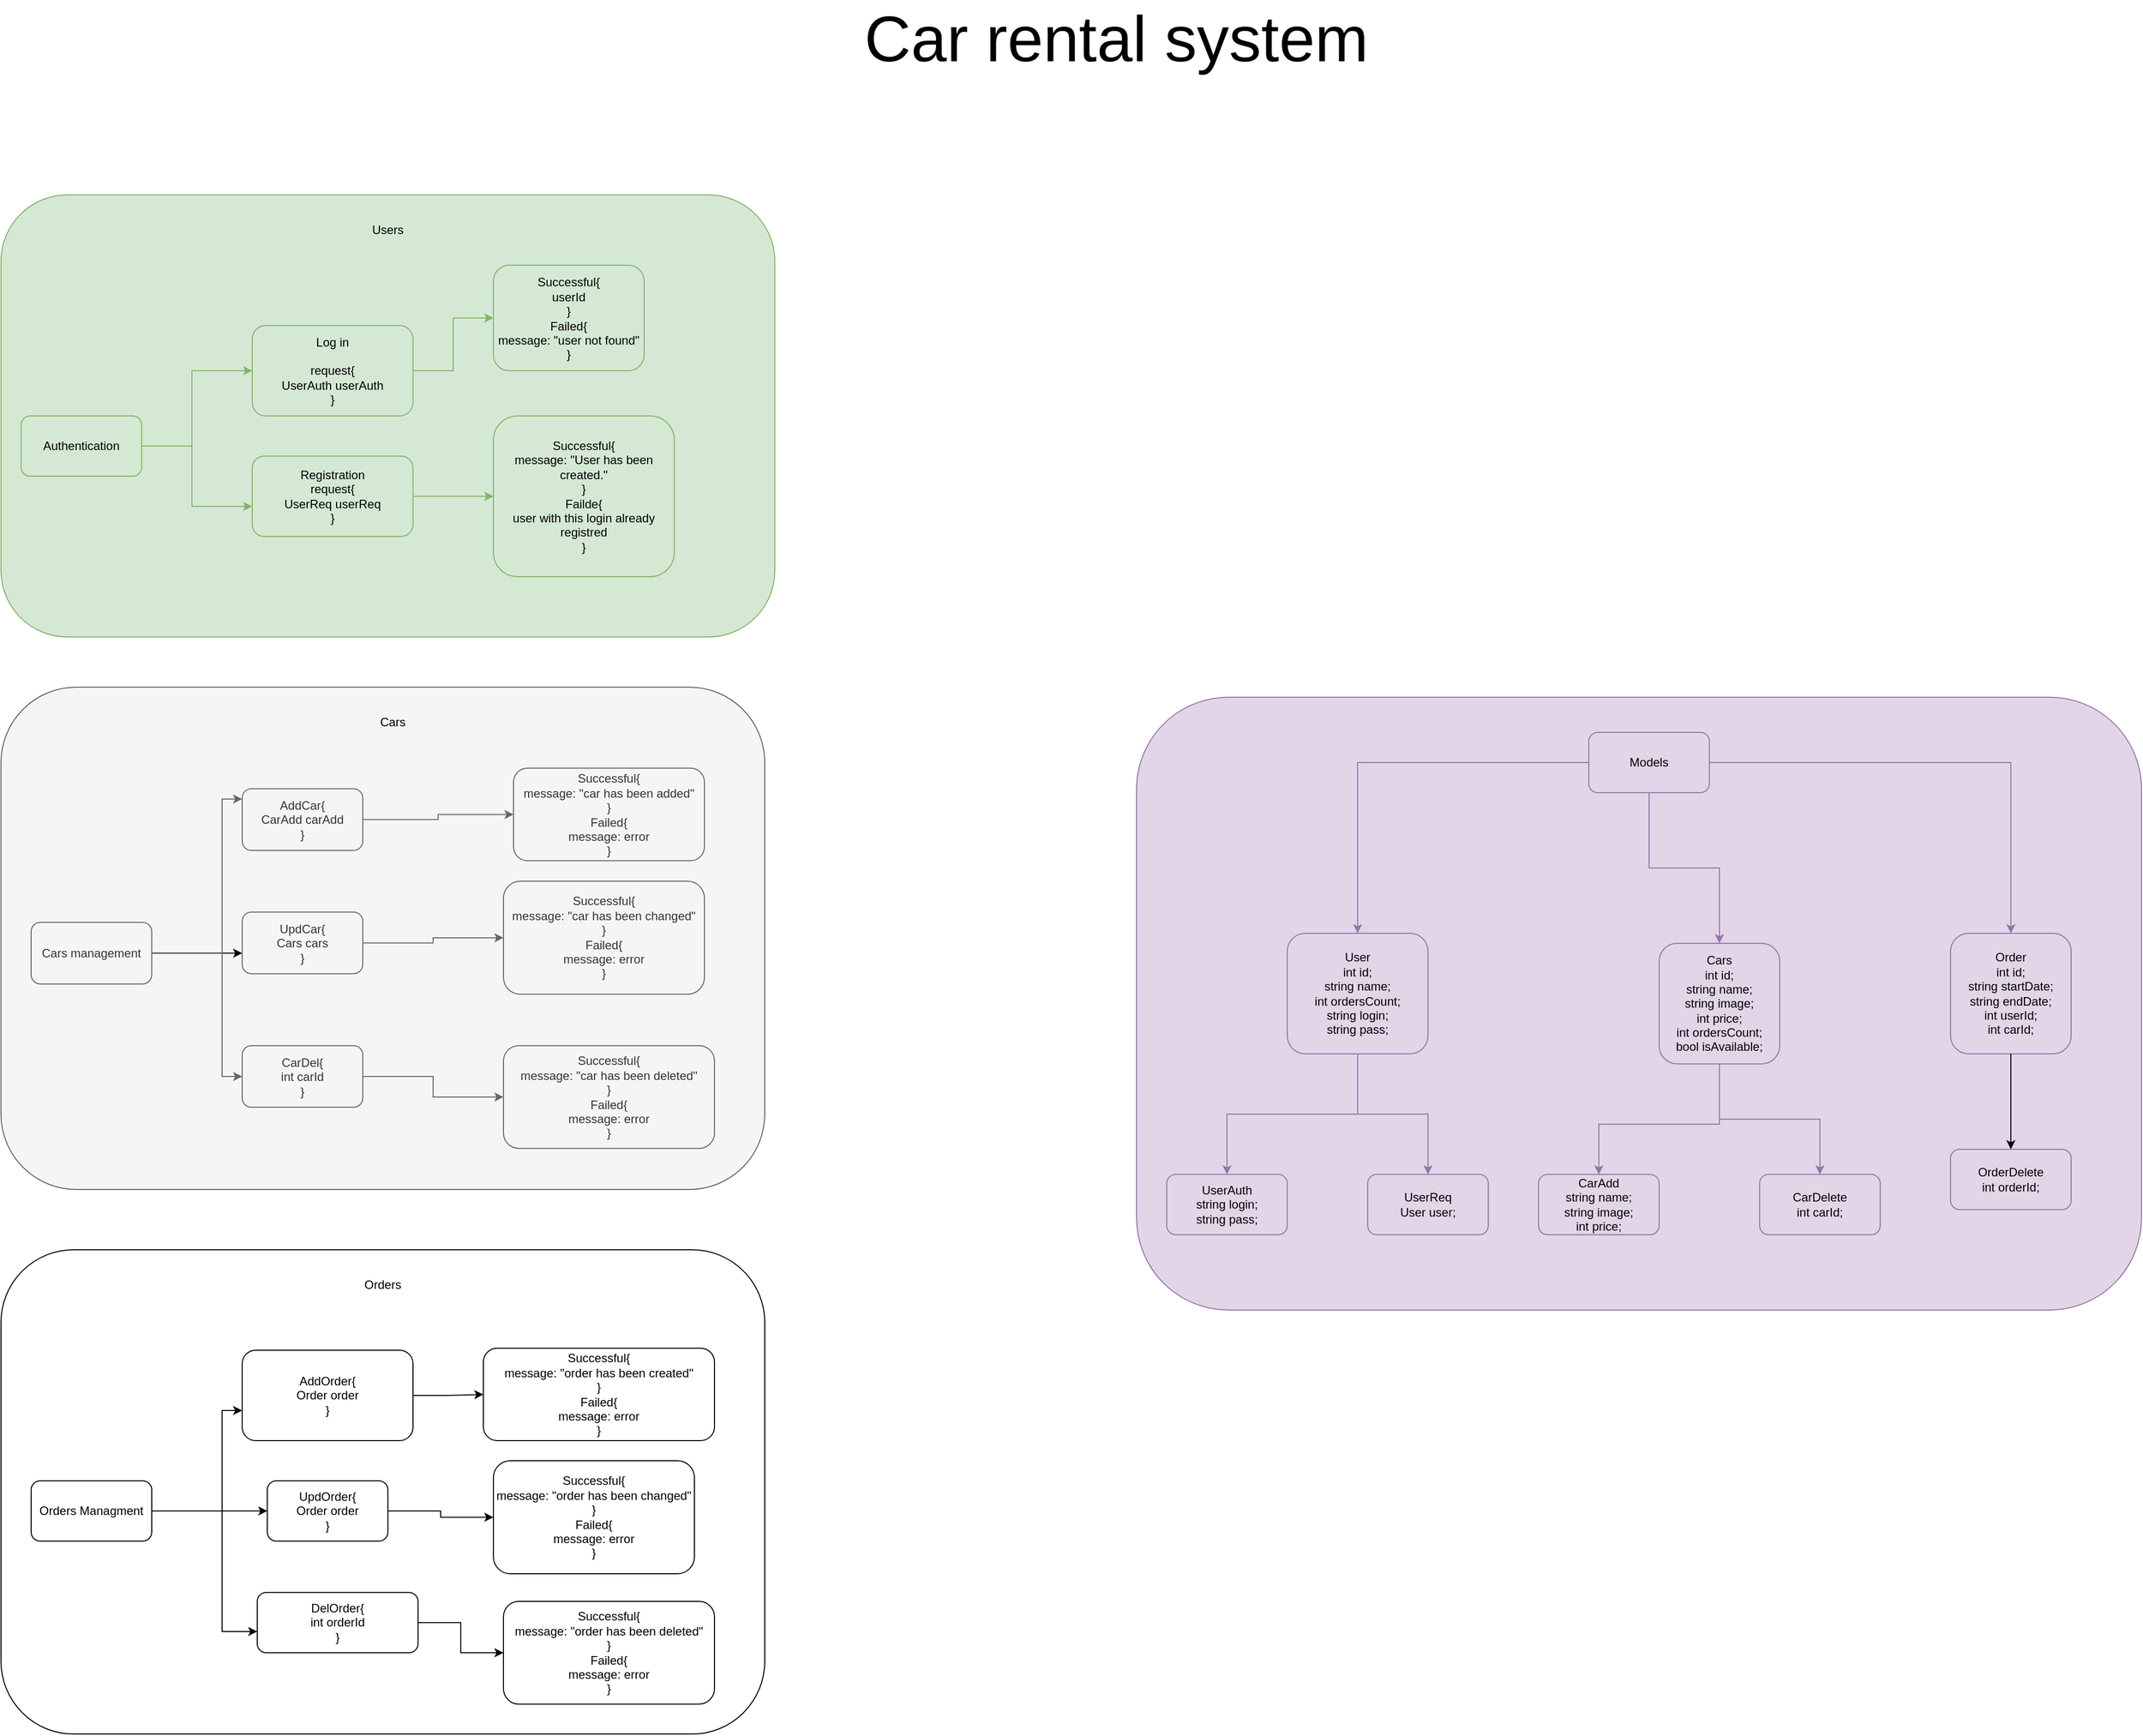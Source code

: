 <mxfile version="22.1.5" type="github">
  <diagram name="Страница — 1" id="gX5QVnBPWUQICoui4-p0">
    <mxGraphModel dx="4200" dy="2228" grid="1" gridSize="10" guides="1" tooltips="1" connect="1" arrows="1" fold="1" page="1" pageScale="1" pageWidth="3000" pageHeight="3000" math="0" shadow="0">
      <root>
        <mxCell id="0" />
        <mxCell id="1" parent="0" />
        <mxCell id="NpU9XMhVVGKhABVKQ77v-6" value="&lt;font style=&quot;font-size: 64px;&quot;&gt;Car rental system&lt;/font&gt;" style="text;html=1;strokeColor=none;fillColor=none;align=center;verticalAlign=middle;whiteSpace=wrap;rounded=0;" parent="1" vertex="1">
          <mxGeometry x="1150" y="70" width="700" height="30" as="geometry" />
        </mxCell>
        <mxCell id="h4NKM3wreXdGoletls02-38" value="" style="group" vertex="1" connectable="0" parent="1">
          <mxGeometry x="390" y="730" width="760" height="500" as="geometry" />
        </mxCell>
        <mxCell id="h4NKM3wreXdGoletls02-34" value="" style="rounded=1;whiteSpace=wrap;html=1;fillColor=#f5f5f5;strokeColor=#666666;fontColor=#333333;" vertex="1" parent="h4NKM3wreXdGoletls02-38">
          <mxGeometry width="760" height="500" as="geometry" />
        </mxCell>
        <mxCell id="h4NKM3wreXdGoletls02-45" value="" style="edgeStyle=orthogonalEdgeStyle;rounded=0;orthogonalLoop=1;jettySize=auto;html=1;" edge="1" parent="h4NKM3wreXdGoletls02-38" source="h4NKM3wreXdGoletls02-21" target="h4NKM3wreXdGoletls02-25">
          <mxGeometry relative="1" as="geometry">
            <Array as="points">
              <mxPoint x="220" y="265" />
              <mxPoint x="220" y="265" />
            </Array>
          </mxGeometry>
        </mxCell>
        <mxCell id="h4NKM3wreXdGoletls02-21" value="Cars management" style="rounded=1;whiteSpace=wrap;html=1;fillColor=#f5f5f5;strokeColor=#666666;fontColor=#333333;" vertex="1" parent="h4NKM3wreXdGoletls02-38">
          <mxGeometry x="30" y="234.091" width="120" height="61.364" as="geometry" />
        </mxCell>
        <mxCell id="h4NKM3wreXdGoletls02-23" value="AddCar{&lt;br&gt;CarAdd carAdd&lt;br&gt;}" style="whiteSpace=wrap;html=1;rounded=1;fillColor=#f5f5f5;strokeColor=#666666;fontColor=#333333;" vertex="1" parent="h4NKM3wreXdGoletls02-38">
          <mxGeometry x="240" y="101.136" width="120" height="61.364" as="geometry" />
        </mxCell>
        <mxCell id="h4NKM3wreXdGoletls02-19" value="" style="edgeStyle=orthogonalEdgeStyle;rounded=0;orthogonalLoop=1;jettySize=auto;html=1;fillColor=#f5f5f5;strokeColor=#666666;" edge="1" parent="h4NKM3wreXdGoletls02-38" source="h4NKM3wreXdGoletls02-21" target="h4NKM3wreXdGoletls02-23">
          <mxGeometry relative="1" as="geometry">
            <Array as="points">
              <mxPoint x="220" y="264.773" />
              <mxPoint x="220" y="111.364" />
            </Array>
          </mxGeometry>
        </mxCell>
        <mxCell id="h4NKM3wreXdGoletls02-25" value="UpdCar{&lt;br&gt;Cars cars&lt;br&gt;}" style="whiteSpace=wrap;html=1;rounded=1;fillColor=#f5f5f5;strokeColor=#666666;fontColor=#333333;" vertex="1" parent="h4NKM3wreXdGoletls02-38">
          <mxGeometry x="240" y="223.864" width="120" height="61.364" as="geometry" />
        </mxCell>
        <mxCell id="h4NKM3wreXdGoletls02-22" value="" style="edgeStyle=orthogonalEdgeStyle;rounded=0;orthogonalLoop=1;jettySize=auto;html=1;fillColor=#f5f5f5;strokeColor=#666666;" edge="1" parent="h4NKM3wreXdGoletls02-38" source="h4NKM3wreXdGoletls02-23" target="h4NKM3wreXdGoletls02-26">
          <mxGeometry relative="1" as="geometry" />
        </mxCell>
        <mxCell id="h4NKM3wreXdGoletls02-24" value="" style="edgeStyle=orthogonalEdgeStyle;rounded=0;orthogonalLoop=1;jettySize=auto;html=1;fillColor=#f5f5f5;strokeColor=#666666;" edge="1" parent="h4NKM3wreXdGoletls02-38" source="h4NKM3wreXdGoletls02-25" target="h4NKM3wreXdGoletls02-27">
          <mxGeometry relative="1" as="geometry" />
        </mxCell>
        <mxCell id="h4NKM3wreXdGoletls02-29" value="CarDel{&lt;br&gt;int carId&lt;br&gt;}" style="whiteSpace=wrap;html=1;rounded=1;fillColor=#f5f5f5;strokeColor=#666666;fontColor=#333333;" vertex="1" parent="h4NKM3wreXdGoletls02-38">
          <mxGeometry x="240" y="356.818" width="120" height="61.364" as="geometry" />
        </mxCell>
        <mxCell id="h4NKM3wreXdGoletls02-20" value="" style="edgeStyle=orthogonalEdgeStyle;rounded=0;orthogonalLoop=1;jettySize=auto;html=1;fillColor=#f5f5f5;strokeColor=#666666;" edge="1" parent="h4NKM3wreXdGoletls02-38" source="h4NKM3wreXdGoletls02-21" target="h4NKM3wreXdGoletls02-29">
          <mxGeometry relative="1" as="geometry">
            <Array as="points">
              <mxPoint x="220" y="264.773" />
              <mxPoint x="220" y="387.5" />
            </Array>
          </mxGeometry>
        </mxCell>
        <mxCell id="h4NKM3wreXdGoletls02-30" value="Successful{&lt;br style=&quot;border-color: var(--border-color);&quot;&gt;message: &quot;car has been deleted&quot;&lt;br style=&quot;border-color: var(--border-color);&quot;&gt;}&lt;br style=&quot;border-color: var(--border-color);&quot;&gt;Failed{&lt;br style=&quot;border-color: var(--border-color);&quot;&gt;message: error&lt;br style=&quot;border-color: var(--border-color);&quot;&gt;}" style="whiteSpace=wrap;html=1;rounded=1;fillColor=#f5f5f5;strokeColor=#666666;fontColor=#333333;" vertex="1" parent="h4NKM3wreXdGoletls02-38">
          <mxGeometry x="500" y="356.818" width="210" height="102.273" as="geometry" />
        </mxCell>
        <mxCell id="h4NKM3wreXdGoletls02-28" value="" style="edgeStyle=orthogonalEdgeStyle;rounded=0;orthogonalLoop=1;jettySize=auto;html=1;fillColor=#f5f5f5;strokeColor=#666666;" edge="1" parent="h4NKM3wreXdGoletls02-38" source="h4NKM3wreXdGoletls02-29" target="h4NKM3wreXdGoletls02-30">
          <mxGeometry relative="1" as="geometry" />
        </mxCell>
        <mxCell id="h4NKM3wreXdGoletls02-27" value="Successful{&lt;br&gt;message: &quot;car has been changed&quot;&lt;br&gt;}&lt;br&gt;Failed{&lt;br&gt;message: error&lt;br&gt;}" style="whiteSpace=wrap;html=1;rounded=1;fillColor=#f5f5f5;strokeColor=#666666;fontColor=#333333;" vertex="1" parent="h4NKM3wreXdGoletls02-38">
          <mxGeometry x="500" y="193.182" width="200" height="112.5" as="geometry" />
        </mxCell>
        <mxCell id="h4NKM3wreXdGoletls02-26" value="Successful{&lt;br&gt;message: &quot;car has been added&quot;&lt;br&gt;}&lt;br&gt;Failed{&lt;br&gt;message: error&lt;br&gt;}" style="whiteSpace=wrap;html=1;rounded=1;fillColor=#f5f5f5;strokeColor=#666666;fontColor=#333333;" vertex="1" parent="h4NKM3wreXdGoletls02-38">
          <mxGeometry x="510" y="80.682" width="190" height="92.045" as="geometry" />
        </mxCell>
        <mxCell id="h4NKM3wreXdGoletls02-37" value="Cars" style="text;html=1;strokeColor=none;fillColor=none;align=center;verticalAlign=middle;whiteSpace=wrap;rounded=0;" vertex="1" parent="h4NKM3wreXdGoletls02-38">
          <mxGeometry x="360" y="20" width="60" height="30" as="geometry" />
        </mxCell>
        <mxCell id="h4NKM3wreXdGoletls02-41" value="" style="group" vertex="1" connectable="0" parent="1">
          <mxGeometry x="390" y="240" width="770" height="440" as="geometry" />
        </mxCell>
        <mxCell id="h4NKM3wreXdGoletls02-39" value="" style="rounded=1;whiteSpace=wrap;html=1;fillColor=#d5e8d4;strokeColor=#82b366;" vertex="1" parent="h4NKM3wreXdGoletls02-41">
          <mxGeometry width="770" height="440" as="geometry" />
        </mxCell>
        <mxCell id="NpU9XMhVVGKhABVKQ77v-34" value="" style="edgeStyle=orthogonalEdgeStyle;rounded=0;orthogonalLoop=1;jettySize=auto;html=1;fillColor=#d5e8d4;strokeColor=#82b366;" parent="h4NKM3wreXdGoletls02-41" target="NpU9XMhVVGKhABVKQ77v-33" edge="1">
          <mxGeometry relative="1" as="geometry">
            <mxPoint x="110.0" y="250.037" as="sourcePoint" />
            <Array as="points">
              <mxPoint x="190" y="250" />
              <mxPoint x="190" y="310" />
            </Array>
          </mxGeometry>
        </mxCell>
        <mxCell id="NpU9XMhVVGKhABVKQ77v-5" value="Authentication" style="rounded=1;whiteSpace=wrap;html=1;fillColor=#d5e8d4;strokeColor=#82b366;" parent="h4NKM3wreXdGoletls02-41" vertex="1">
          <mxGeometry x="20" y="220" width="120" height="60" as="geometry" />
        </mxCell>
        <mxCell id="NpU9XMhVVGKhABVKQ77v-7" value="Log in&lt;br&gt;&lt;br&gt;request{&lt;br&gt;UserAuth userAuth&lt;br&gt;}" style="whiteSpace=wrap;html=1;rounded=1;fillColor=#d5e8d4;strokeColor=#82b366;" parent="h4NKM3wreXdGoletls02-41" vertex="1">
          <mxGeometry x="250" y="130" width="160" height="90" as="geometry" />
        </mxCell>
        <mxCell id="NpU9XMhVVGKhABVKQ77v-31" value="" style="edgeStyle=orthogonalEdgeStyle;rounded=0;orthogonalLoop=1;jettySize=auto;html=1;fillColor=#d5e8d4;strokeColor=#82b366;" parent="h4NKM3wreXdGoletls02-41" source="NpU9XMhVVGKhABVKQ77v-5" target="NpU9XMhVVGKhABVKQ77v-7" edge="1">
          <mxGeometry relative="1" as="geometry">
            <Array as="points">
              <mxPoint x="190" y="250" />
              <mxPoint x="190" y="175" />
            </Array>
          </mxGeometry>
        </mxCell>
        <mxCell id="NpU9XMhVVGKhABVKQ77v-29" value="Successful{&lt;br&gt;userId&lt;br&gt;}&lt;br&gt;Failed{&lt;br&gt;message: &quot;user not found&lt;span style=&quot;background-color: initial;&quot;&gt;&quot;&lt;br&gt;&lt;/span&gt;}" style="whiteSpace=wrap;html=1;rounded=1;fillColor=#d5e8d4;strokeColor=#82b366;" parent="h4NKM3wreXdGoletls02-41" vertex="1">
          <mxGeometry x="490" y="70" width="150" height="105" as="geometry" />
        </mxCell>
        <mxCell id="NpU9XMhVVGKhABVKQ77v-30" value="" style="edgeStyle=orthogonalEdgeStyle;rounded=0;orthogonalLoop=1;jettySize=auto;html=1;fillColor=#d5e8d4;strokeColor=#82b366;" parent="h4NKM3wreXdGoletls02-41" source="NpU9XMhVVGKhABVKQ77v-7" target="NpU9XMhVVGKhABVKQ77v-29" edge="1">
          <mxGeometry relative="1" as="geometry" />
        </mxCell>
        <mxCell id="NpU9XMhVVGKhABVKQ77v-33" value="Registration&lt;br&gt;request{&lt;br&gt;UserReq userReq&lt;br&gt;}" style="whiteSpace=wrap;html=1;rounded=1;fillColor=#d5e8d4;strokeColor=#82b366;" parent="h4NKM3wreXdGoletls02-41" vertex="1">
          <mxGeometry x="250" y="260" width="160" height="80" as="geometry" />
        </mxCell>
        <mxCell id="NpU9XMhVVGKhABVKQ77v-36" value="Successful{&lt;br&gt;message: &quot;User has been created.&lt;span style=&quot;background-color: initial;&quot;&gt;&quot;&lt;/span&gt;&lt;br&gt;}&lt;br&gt;Failde{&lt;br&gt;user with this login already registred&lt;br&gt;}" style="whiteSpace=wrap;html=1;rounded=1;fillColor=#d5e8d4;strokeColor=#82b366;" parent="h4NKM3wreXdGoletls02-41" vertex="1">
          <mxGeometry x="490" y="220" width="180" height="160" as="geometry" />
        </mxCell>
        <mxCell id="NpU9XMhVVGKhABVKQ77v-37" value="" style="edgeStyle=orthogonalEdgeStyle;rounded=0;orthogonalLoop=1;jettySize=auto;html=1;fillColor=#d5e8d4;strokeColor=#82b366;" parent="h4NKM3wreXdGoletls02-41" source="NpU9XMhVVGKhABVKQ77v-33" target="NpU9XMhVVGKhABVKQ77v-36" edge="1">
          <mxGeometry relative="1" as="geometry" />
        </mxCell>
        <mxCell id="h4NKM3wreXdGoletls02-40" value="Users" style="text;html=1;strokeColor=none;fillColor=none;align=center;verticalAlign=middle;whiteSpace=wrap;rounded=0;" vertex="1" parent="h4NKM3wreXdGoletls02-41">
          <mxGeometry x="355" y="20" width="60" height="30" as="geometry" />
        </mxCell>
        <mxCell id="h4NKM3wreXdGoletls02-43" value="" style="group" vertex="1" connectable="0" parent="1">
          <mxGeometry x="1520" y="740" width="1000" height="610" as="geometry" />
        </mxCell>
        <mxCell id="h4NKM3wreXdGoletls02-42" value="" style="rounded=1;whiteSpace=wrap;html=1;fillColor=#e1d5e7;strokeColor=#9673a6;" vertex="1" parent="h4NKM3wreXdGoletls02-43">
          <mxGeometry width="1000" height="610" as="geometry" />
        </mxCell>
        <mxCell id="NpU9XMhVVGKhABVKQ77v-10" value="Models" style="rounded=1;whiteSpace=wrap;html=1;fillColor=#e1d5e7;strokeColor=#9673a6;" parent="h4NKM3wreXdGoletls02-43" vertex="1">
          <mxGeometry x="450" y="35" width="120" height="60" as="geometry" />
        </mxCell>
        <mxCell id="NpU9XMhVVGKhABVKQ77v-11" value="User&lt;br&gt;int id;&lt;br&gt;string name;&lt;br&gt;int ordersCount;&lt;br&gt;string login;&lt;br&gt;string pass;" style="whiteSpace=wrap;html=1;rounded=1;fillColor=#e1d5e7;strokeColor=#9673a6;" parent="h4NKM3wreXdGoletls02-43" vertex="1">
          <mxGeometry x="150" y="235" width="140" height="120" as="geometry" />
        </mxCell>
        <mxCell id="NpU9XMhVVGKhABVKQ77v-12" value="" style="edgeStyle=orthogonalEdgeStyle;rounded=0;orthogonalLoop=1;jettySize=auto;html=1;fillColor=#e1d5e7;strokeColor=#9673a6;" parent="h4NKM3wreXdGoletls02-43" source="NpU9XMhVVGKhABVKQ77v-10" target="NpU9XMhVVGKhABVKQ77v-11" edge="1">
          <mxGeometry relative="1" as="geometry" />
        </mxCell>
        <mxCell id="NpU9XMhVVGKhABVKQ77v-13" value="Cars&lt;br&gt;int id;&lt;br&gt;string name;&lt;br&gt;string image;&lt;br&gt;int price;&lt;br&gt;int ordersCount;&lt;br&gt;bool isAvailable;" style="whiteSpace=wrap;html=1;rounded=1;fillColor=#e1d5e7;strokeColor=#9673a6;" parent="h4NKM3wreXdGoletls02-43" vertex="1">
          <mxGeometry x="520" y="245" width="120" height="120" as="geometry" />
        </mxCell>
        <mxCell id="NpU9XMhVVGKhABVKQ77v-14" value="" style="edgeStyle=orthogonalEdgeStyle;rounded=0;orthogonalLoop=1;jettySize=auto;html=1;fillColor=#e1d5e7;strokeColor=#9673a6;" parent="h4NKM3wreXdGoletls02-43" source="NpU9XMhVVGKhABVKQ77v-10" target="NpU9XMhVVGKhABVKQ77v-13" edge="1">
          <mxGeometry relative="1" as="geometry" />
        </mxCell>
        <mxCell id="NpU9XMhVVGKhABVKQ77v-15" value="Order&lt;br&gt;int id;&lt;br&gt;string startDate;&lt;br&gt;string endDate;&lt;br&gt;int userId;&lt;br&gt;int carId;" style="whiteSpace=wrap;html=1;rounded=1;fillColor=#e1d5e7;strokeColor=#9673a6;" parent="h4NKM3wreXdGoletls02-43" vertex="1">
          <mxGeometry x="810" y="235" width="120" height="120" as="geometry" />
        </mxCell>
        <mxCell id="NpU9XMhVVGKhABVKQ77v-16" value="" style="edgeStyle=orthogonalEdgeStyle;rounded=0;orthogonalLoop=1;jettySize=auto;html=1;fillColor=#e1d5e7;strokeColor=#9673a6;" parent="h4NKM3wreXdGoletls02-43" source="NpU9XMhVVGKhABVKQ77v-10" target="NpU9XMhVVGKhABVKQ77v-15" edge="1">
          <mxGeometry relative="1" as="geometry" />
        </mxCell>
        <mxCell id="NpU9XMhVVGKhABVKQ77v-19" value="UserAuth&lt;br&gt;string login;&lt;br&gt;string pass;" style="whiteSpace=wrap;html=1;rounded=1;fillColor=#e1d5e7;strokeColor=#9673a6;" parent="h4NKM3wreXdGoletls02-43" vertex="1">
          <mxGeometry x="30" y="475" width="120" height="60" as="geometry" />
        </mxCell>
        <mxCell id="NpU9XMhVVGKhABVKQ77v-20" value="" style="edgeStyle=orthogonalEdgeStyle;rounded=0;orthogonalLoop=1;jettySize=auto;html=1;fillColor=#e1d5e7;strokeColor=#9673a6;" parent="h4NKM3wreXdGoletls02-43" source="NpU9XMhVVGKhABVKQ77v-11" target="NpU9XMhVVGKhABVKQ77v-19" edge="1">
          <mxGeometry relative="1" as="geometry" />
        </mxCell>
        <mxCell id="NpU9XMhVVGKhABVKQ77v-21" value="CarAdd&lt;br&gt;string name;&lt;br&gt;string image;&lt;br&gt;int price;" style="whiteSpace=wrap;html=1;rounded=1;fillColor=#e1d5e7;strokeColor=#9673a6;" parent="h4NKM3wreXdGoletls02-43" vertex="1">
          <mxGeometry x="400" y="475" width="120" height="60" as="geometry" />
        </mxCell>
        <mxCell id="NpU9XMhVVGKhABVKQ77v-22" value="" style="edgeStyle=orthogonalEdgeStyle;rounded=0;orthogonalLoop=1;jettySize=auto;html=1;fillColor=#e1d5e7;strokeColor=#9673a6;" parent="h4NKM3wreXdGoletls02-43" source="NpU9XMhVVGKhABVKQ77v-13" target="NpU9XMhVVGKhABVKQ77v-21" edge="1">
          <mxGeometry relative="1" as="geometry">
            <Array as="points">
              <mxPoint x="580" y="425" />
              <mxPoint x="460" y="425" />
            </Array>
          </mxGeometry>
        </mxCell>
        <mxCell id="NpU9XMhVVGKhABVKQ77v-25" value="UserReq&lt;br&gt;User user;" style="whiteSpace=wrap;html=1;rounded=1;fillColor=#e1d5e7;strokeColor=#9673a6;" parent="h4NKM3wreXdGoletls02-43" vertex="1">
          <mxGeometry x="230" y="475" width="120" height="60" as="geometry" />
        </mxCell>
        <mxCell id="NpU9XMhVVGKhABVKQ77v-26" value="" style="edgeStyle=orthogonalEdgeStyle;rounded=0;orthogonalLoop=1;jettySize=auto;html=1;fillColor=#e1d5e7;strokeColor=#9673a6;" parent="h4NKM3wreXdGoletls02-43" source="NpU9XMhVVGKhABVKQ77v-11" target="NpU9XMhVVGKhABVKQ77v-25" edge="1">
          <mxGeometry relative="1" as="geometry" />
        </mxCell>
        <mxCell id="h4NKM3wreXdGoletls02-10" value="CarDelete&lt;br&gt;int carId;" style="whiteSpace=wrap;html=1;rounded=1;fillColor=#e1d5e7;strokeColor=#9673a6;" vertex="1" parent="h4NKM3wreXdGoletls02-43">
          <mxGeometry x="620" y="475" width="120" height="60" as="geometry" />
        </mxCell>
        <mxCell id="h4NKM3wreXdGoletls02-11" value="" style="edgeStyle=orthogonalEdgeStyle;rounded=0;orthogonalLoop=1;jettySize=auto;html=1;fillColor=#e1d5e7;strokeColor=#9673a6;" edge="1" parent="h4NKM3wreXdGoletls02-43" source="NpU9XMhVVGKhABVKQ77v-13" target="h4NKM3wreXdGoletls02-10">
          <mxGeometry relative="1" as="geometry" />
        </mxCell>
        <mxCell id="h4NKM3wreXdGoletls02-51" value="OrderDelete&lt;br&gt;int orderId;" style="whiteSpace=wrap;html=1;fillColor=#e1d5e7;strokeColor=#9673a6;rounded=1;" vertex="1" parent="h4NKM3wreXdGoletls02-43">
          <mxGeometry x="810" y="450" width="120" height="60" as="geometry" />
        </mxCell>
        <mxCell id="h4NKM3wreXdGoletls02-52" value="" style="edgeStyle=orthogonalEdgeStyle;rounded=0;orthogonalLoop=1;jettySize=auto;html=1;" edge="1" parent="h4NKM3wreXdGoletls02-43" source="NpU9XMhVVGKhABVKQ77v-15" target="h4NKM3wreXdGoletls02-51">
          <mxGeometry relative="1" as="geometry" />
        </mxCell>
        <mxCell id="h4NKM3wreXdGoletls02-113" value="" style="group" vertex="1" connectable="0" parent="1">
          <mxGeometry x="390" y="1290" width="760" height="482.05" as="geometry" />
        </mxCell>
        <mxCell id="h4NKM3wreXdGoletls02-111" value="" style="rounded=1;whiteSpace=wrap;html=1;" vertex="1" parent="h4NKM3wreXdGoletls02-113">
          <mxGeometry width="760" height="482.05" as="geometry" />
        </mxCell>
        <mxCell id="h4NKM3wreXdGoletls02-48" value="Orders Managment" style="rounded=1;whiteSpace=wrap;html=1;" vertex="1" parent="h4NKM3wreXdGoletls02-113">
          <mxGeometry x="30" y="230" width="120" height="60" as="geometry" />
        </mxCell>
        <mxCell id="h4NKM3wreXdGoletls02-49" value="AddOrder{&lt;br&gt;Order order&lt;br&gt;}" style="whiteSpace=wrap;html=1;rounded=1;" vertex="1" parent="h4NKM3wreXdGoletls02-113">
          <mxGeometry x="240" y="100" width="170" height="90" as="geometry" />
        </mxCell>
        <mxCell id="h4NKM3wreXdGoletls02-50" value="" style="edgeStyle=orthogonalEdgeStyle;rounded=0;orthogonalLoop=1;jettySize=auto;html=1;" edge="1" parent="h4NKM3wreXdGoletls02-113" source="h4NKM3wreXdGoletls02-48" target="h4NKM3wreXdGoletls02-49">
          <mxGeometry relative="1" as="geometry">
            <Array as="points">
              <mxPoint x="220" y="260" />
              <mxPoint x="220" y="160" />
            </Array>
          </mxGeometry>
        </mxCell>
        <mxCell id="h4NKM3wreXdGoletls02-69" value="Successful{&lt;br&gt;message: &quot;order has been created&quot;&lt;br&gt;}&lt;br&gt;Failed{&lt;br&gt;message: error&lt;br&gt;}" style="whiteSpace=wrap;html=1;rounded=1;" vertex="1" parent="h4NKM3wreXdGoletls02-113">
          <mxGeometry x="480" y="97.95" width="230" height="92.05" as="geometry" />
        </mxCell>
        <mxCell id="h4NKM3wreXdGoletls02-70" value="" style="edgeStyle=orthogonalEdgeStyle;rounded=0;orthogonalLoop=1;jettySize=auto;html=1;" edge="1" parent="h4NKM3wreXdGoletls02-113" source="h4NKM3wreXdGoletls02-49" target="h4NKM3wreXdGoletls02-69">
          <mxGeometry relative="1" as="geometry" />
        </mxCell>
        <mxCell id="h4NKM3wreXdGoletls02-71" value="DelOrder{&lt;br&gt;int orderId&lt;br&gt;}" style="whiteSpace=wrap;html=1;rounded=1;" vertex="1" parent="h4NKM3wreXdGoletls02-113">
          <mxGeometry x="255" y="341.13" width="160" height="60" as="geometry" />
        </mxCell>
        <mxCell id="h4NKM3wreXdGoletls02-72" value="" style="edgeStyle=orthogonalEdgeStyle;rounded=0;orthogonalLoop=1;jettySize=auto;html=1;" edge="1" parent="h4NKM3wreXdGoletls02-113" source="h4NKM3wreXdGoletls02-48" target="h4NKM3wreXdGoletls02-71">
          <mxGeometry relative="1" as="geometry">
            <Array as="points">
              <mxPoint x="220" y="260" />
              <mxPoint x="220" y="380" />
            </Array>
          </mxGeometry>
        </mxCell>
        <mxCell id="h4NKM3wreXdGoletls02-89" value="Successful{&lt;br style=&quot;border-color: var(--border-color);&quot;&gt;message: &quot;order has been deleted&quot;&lt;br style=&quot;border-color: var(--border-color);&quot;&gt;}&lt;br style=&quot;border-color: var(--border-color);&quot;&gt;Failed{&lt;br style=&quot;border-color: var(--border-color);&quot;&gt;message: error&lt;br style=&quot;border-color: var(--border-color);&quot;&gt;}" style="whiteSpace=wrap;html=1;rounded=1;" vertex="1" parent="h4NKM3wreXdGoletls02-113">
          <mxGeometry x="500" y="349.998" width="210" height="102.273" as="geometry" />
        </mxCell>
        <mxCell id="h4NKM3wreXdGoletls02-90" value="" style="edgeStyle=orthogonalEdgeStyle;rounded=0;orthogonalLoop=1;jettySize=auto;html=1;" edge="1" parent="h4NKM3wreXdGoletls02-113" source="h4NKM3wreXdGoletls02-71" target="h4NKM3wreXdGoletls02-89">
          <mxGeometry relative="1" as="geometry" />
        </mxCell>
        <mxCell id="h4NKM3wreXdGoletls02-91" value="UpdOrder{&lt;br&gt;Order order&lt;br&gt;}" style="whiteSpace=wrap;html=1;rounded=1;" vertex="1" parent="h4NKM3wreXdGoletls02-113">
          <mxGeometry x="265" y="230" width="120" height="60" as="geometry" />
        </mxCell>
        <mxCell id="h4NKM3wreXdGoletls02-92" value="" style="edgeStyle=orthogonalEdgeStyle;rounded=0;orthogonalLoop=1;jettySize=auto;html=1;" edge="1" parent="h4NKM3wreXdGoletls02-113" source="h4NKM3wreXdGoletls02-48" target="h4NKM3wreXdGoletls02-91">
          <mxGeometry relative="1" as="geometry" />
        </mxCell>
        <mxCell id="h4NKM3wreXdGoletls02-109" value="Successful{&lt;br&gt;message: &quot;order has been changed&quot;&lt;br&gt;}&lt;br&gt;Failed{&lt;br&gt;message: error&lt;br&gt;}" style="whiteSpace=wrap;html=1;rounded=1;" vertex="1" parent="h4NKM3wreXdGoletls02-113">
          <mxGeometry x="490" y="210.002" width="200" height="112.5" as="geometry" />
        </mxCell>
        <mxCell id="h4NKM3wreXdGoletls02-110" value="" style="edgeStyle=orthogonalEdgeStyle;rounded=0;orthogonalLoop=1;jettySize=auto;html=1;" edge="1" parent="h4NKM3wreXdGoletls02-113" source="h4NKM3wreXdGoletls02-91" target="h4NKM3wreXdGoletls02-109">
          <mxGeometry relative="1" as="geometry" />
        </mxCell>
        <mxCell id="h4NKM3wreXdGoletls02-112" value="Orders" style="text;html=1;align=center;verticalAlign=middle;whiteSpace=wrap;rounded=0;" vertex="1" parent="h4NKM3wreXdGoletls02-113">
          <mxGeometry x="350" y="20" width="60" height="30" as="geometry" />
        </mxCell>
      </root>
    </mxGraphModel>
  </diagram>
</mxfile>
